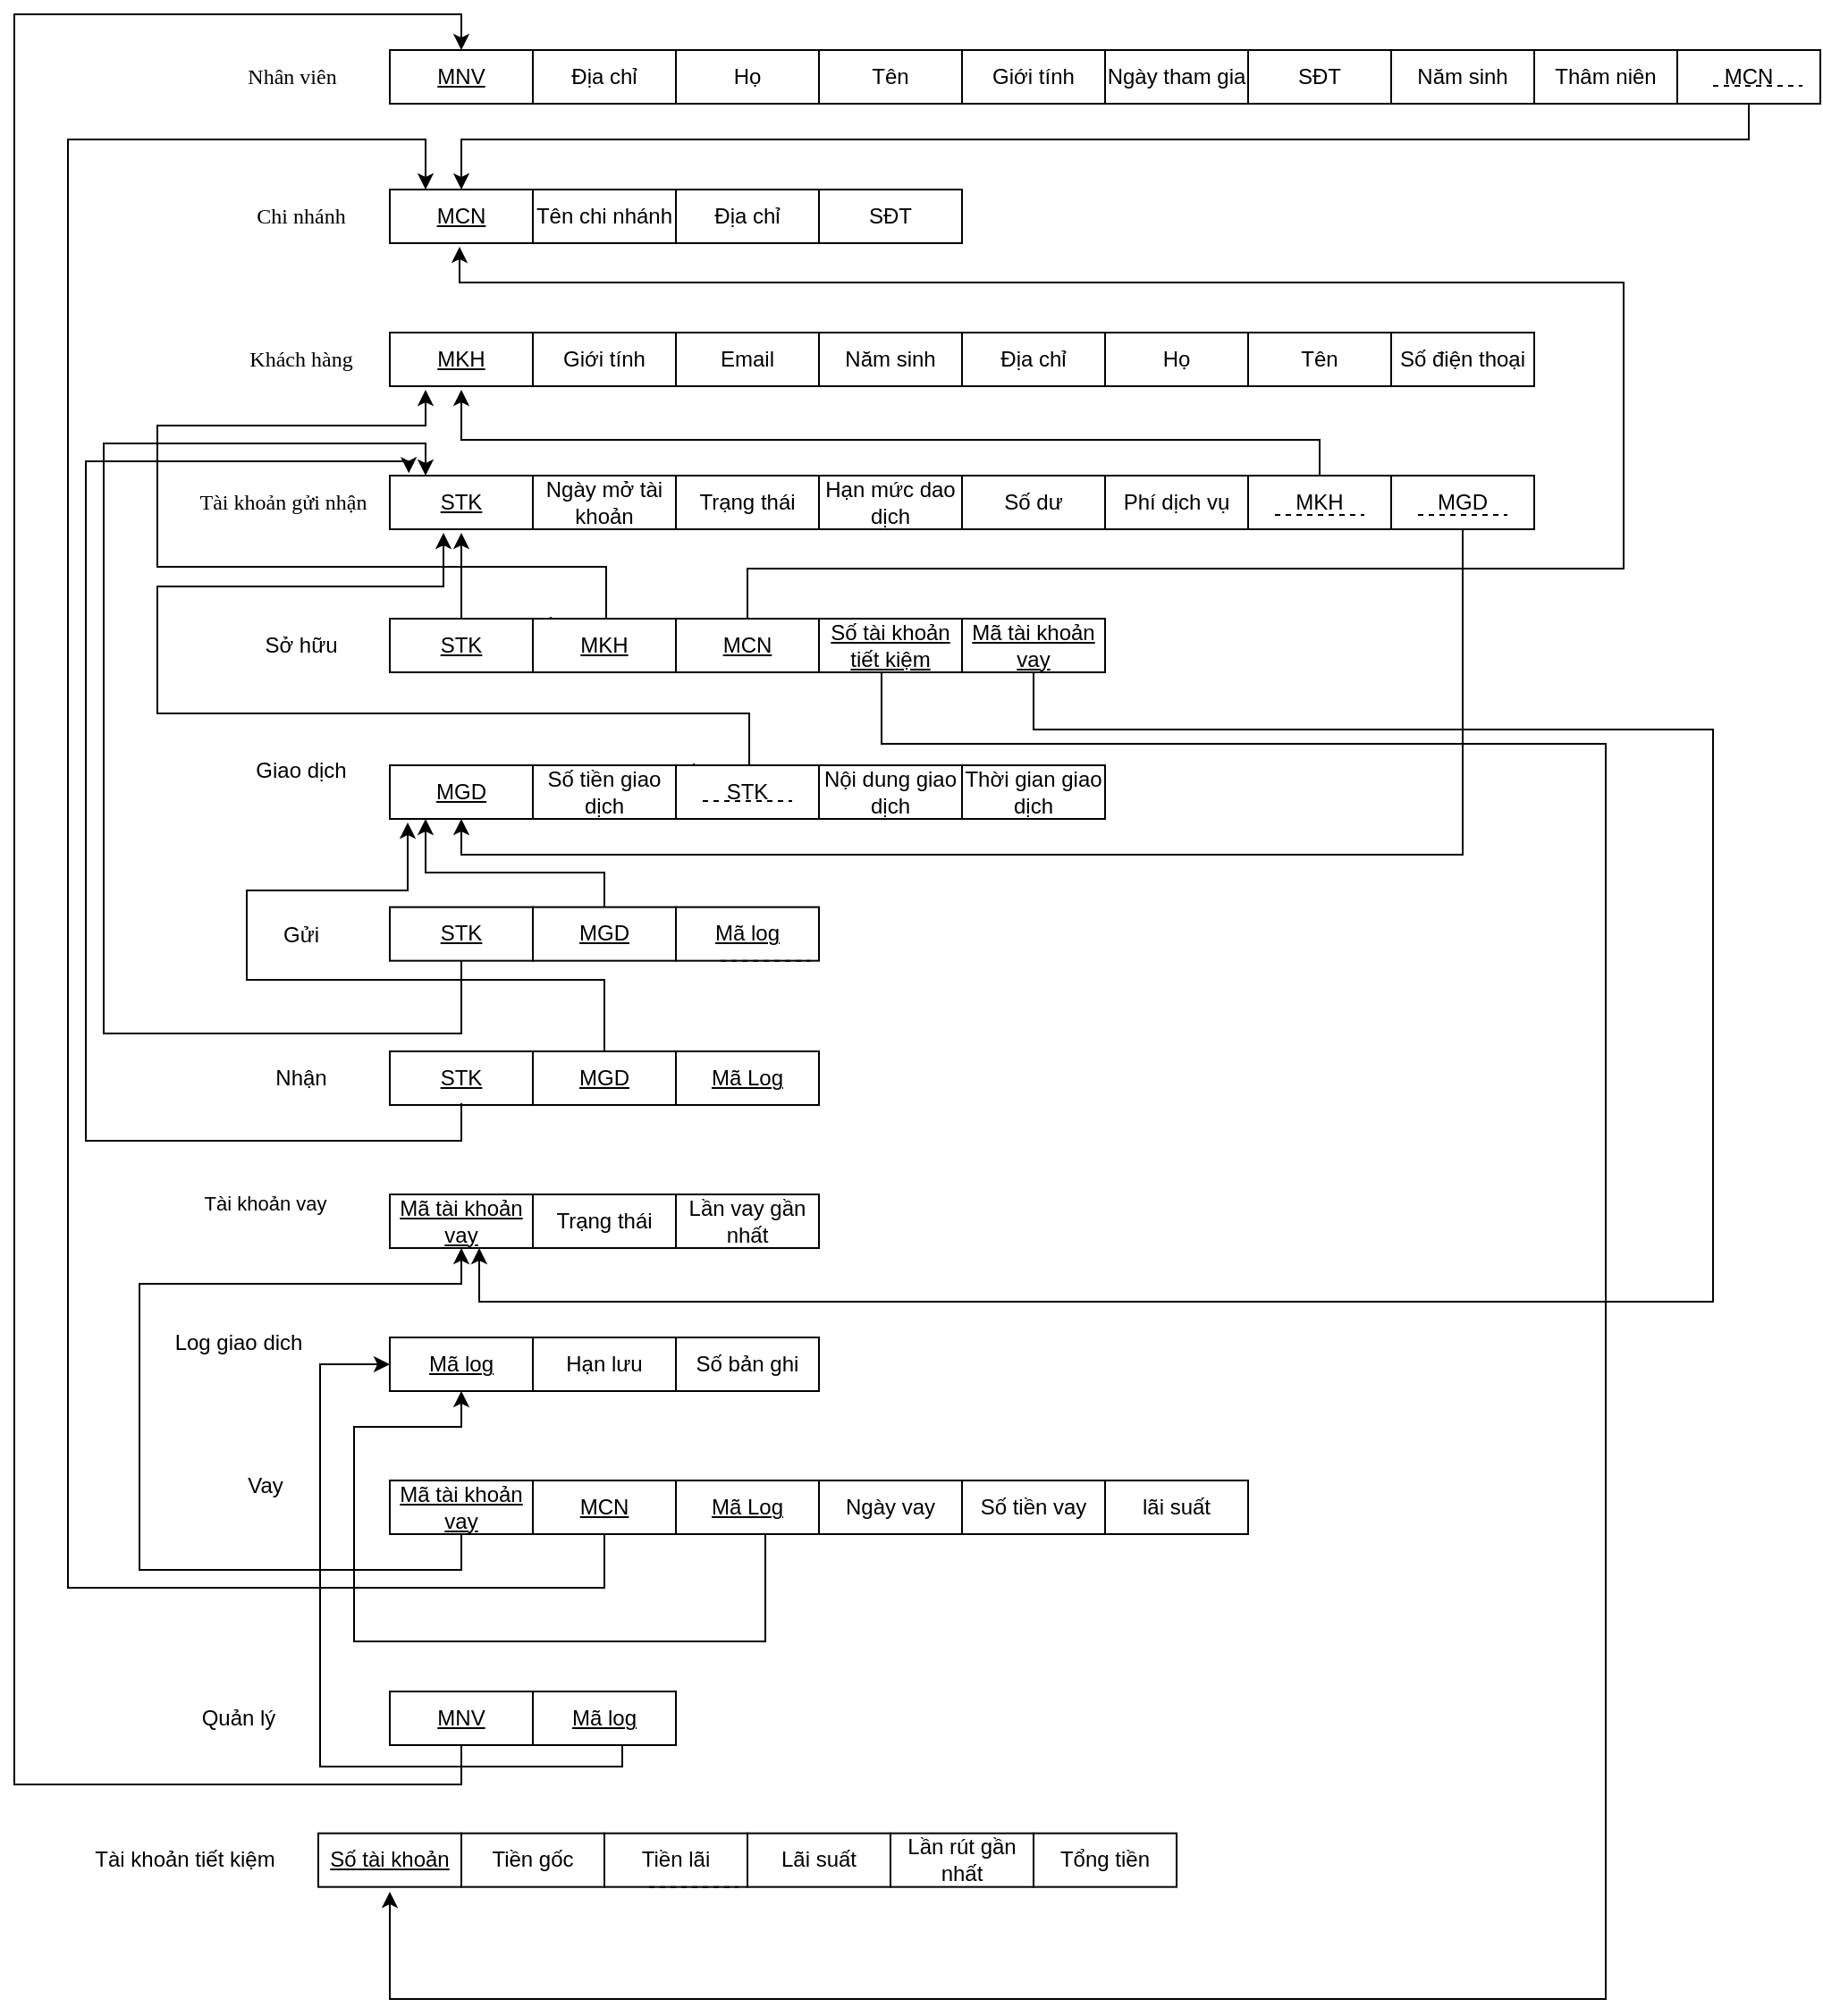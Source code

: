 <mxfile version="24.7.17">
  <diagram name="Page-1" id="vC-JoRA35cCn0tKTyRB9">
    <mxGraphModel dx="1882" dy="446" grid="1" gridSize="10" guides="1" tooltips="1" connect="1" arrows="1" fold="1" page="1" pageScale="1" pageWidth="850" pageHeight="1100" math="0" shadow="0">
      <root>
        <mxCell id="0" />
        <mxCell id="1" parent="0" />
        <mxCell id="_3DtKtyULnJ21L_lDsf4-2" value="&lt;font style=&quot;font-size: 12px;&quot; face=&quot;Times New Roman&quot;&gt;Nhân viên&lt;br&gt;&lt;/font&gt;" style="text;html=1;align=center;verticalAlign=middle;resizable=0;points=[];autosize=1;strokeColor=none;fillColor=none;" parent="1" vertex="1">
          <mxGeometry x="110" y="50" width="70" height="30" as="geometry" />
        </mxCell>
        <mxCell id="_3DtKtyULnJ21L_lDsf4-3" value="&lt;u&gt;MNV&lt;br&gt;&lt;/u&gt;" style="rounded=0;whiteSpace=wrap;html=1;" parent="1" vertex="1">
          <mxGeometry x="200" y="50" width="80" height="30" as="geometry" />
        </mxCell>
        <mxCell id="_3DtKtyULnJ21L_lDsf4-4" value="Địa chỉ" style="rounded=0;whiteSpace=wrap;html=1;" parent="1" vertex="1">
          <mxGeometry x="280" y="50" width="80" height="30" as="geometry" />
        </mxCell>
        <mxCell id="_3DtKtyULnJ21L_lDsf4-5" value="&lt;div align=&quot;justify&quot;&gt;Họ&lt;/div&gt;" style="rounded=0;whiteSpace=wrap;html=1;align=center;" parent="1" vertex="1">
          <mxGeometry x="360" y="50" width="80" height="30" as="geometry" />
        </mxCell>
        <mxCell id="_3DtKtyULnJ21L_lDsf4-7" value="Tên" style="rounded=0;whiteSpace=wrap;html=1;" parent="1" vertex="1">
          <mxGeometry x="440" y="50" width="80" height="30" as="geometry" />
        </mxCell>
        <mxCell id="_3DtKtyULnJ21L_lDsf4-8" value="Giới tính" style="rounded=0;whiteSpace=wrap;html=1;" parent="1" vertex="1">
          <mxGeometry x="520" y="50" width="80" height="30" as="geometry" />
        </mxCell>
        <mxCell id="_3DtKtyULnJ21L_lDsf4-9" value="Ngày tham gia" style="rounded=0;whiteSpace=wrap;html=1;" parent="1" vertex="1">
          <mxGeometry x="600" y="50" width="80" height="30" as="geometry" />
        </mxCell>
        <mxCell id="_3DtKtyULnJ21L_lDsf4-10" value="SĐT" style="rounded=0;whiteSpace=wrap;html=1;" parent="1" vertex="1">
          <mxGeometry x="680" y="50" width="80" height="30" as="geometry" />
        </mxCell>
        <mxCell id="_3DtKtyULnJ21L_lDsf4-11" value="Năm sinh" style="rounded=0;whiteSpace=wrap;html=1;" parent="1" vertex="1">
          <mxGeometry x="760" y="50" width="80" height="30" as="geometry" />
        </mxCell>
        <mxCell id="_3DtKtyULnJ21L_lDsf4-12" value="Thâm niên" style="rounded=0;whiteSpace=wrap;html=1;" parent="1" vertex="1">
          <mxGeometry x="840" y="50" width="80" height="30" as="geometry" />
        </mxCell>
        <mxCell id="_3DtKtyULnJ21L_lDsf4-13" value="&lt;font face=&quot;Times New Roman&quot; style=&quot;font-size: 12px;&quot;&gt;Chi nhánh&lt;br&gt;&lt;/font&gt;" style="text;html=1;align=center;verticalAlign=middle;resizable=0;points=[];autosize=1;strokeColor=none;fillColor=none;" parent="1" vertex="1">
          <mxGeometry x="115" y="128" width="70" height="30" as="geometry" />
        </mxCell>
        <mxCell id="_3DtKtyULnJ21L_lDsf4-14" value="&lt;u&gt;MCN&lt;/u&gt;" style="rounded=0;whiteSpace=wrap;html=1;" parent="1" vertex="1">
          <mxGeometry x="200" y="128" width="80" height="30" as="geometry" />
        </mxCell>
        <mxCell id="_3DtKtyULnJ21L_lDsf4-15" value="Tên chi nhánh" style="rounded=0;whiteSpace=wrap;html=1;" parent="1" vertex="1">
          <mxGeometry x="280" y="128" width="80" height="30" as="geometry" />
        </mxCell>
        <mxCell id="_3DtKtyULnJ21L_lDsf4-16" value="Địa chỉ" style="rounded=0;whiteSpace=wrap;html=1;" parent="1" vertex="1">
          <mxGeometry x="360" y="128" width="80" height="30" as="geometry" />
        </mxCell>
        <mxCell id="_3DtKtyULnJ21L_lDsf4-17" value="SĐT" style="rounded=0;whiteSpace=wrap;html=1;" parent="1" vertex="1">
          <mxGeometry x="440" y="128" width="80" height="30" as="geometry" />
        </mxCell>
        <mxCell id="_3DtKtyULnJ21L_lDsf4-23" style="edgeStyle=orthogonalEdgeStyle;rounded=0;orthogonalLoop=1;jettySize=auto;html=1;entryX=0.5;entryY=0;entryDx=0;entryDy=0;" parent="1" target="_3DtKtyULnJ21L_lDsf4-14" edge="1">
          <mxGeometry relative="1" as="geometry">
            <mxPoint x="240" y="100" as="targetPoint" />
            <mxPoint x="960" y="80" as="sourcePoint" />
            <Array as="points">
              <mxPoint x="960" y="100" />
              <mxPoint x="240" y="100" />
            </Array>
          </mxGeometry>
        </mxCell>
        <mxCell id="_3DtKtyULnJ21L_lDsf4-19" value="MCN" style="rounded=0;whiteSpace=wrap;html=1;" parent="1" vertex="1">
          <mxGeometry x="920" y="50" width="80" height="30" as="geometry" />
        </mxCell>
        <mxCell id="_3DtKtyULnJ21L_lDsf4-21" value="" style="endArrow=none;dashed=1;html=1;rounded=0;entryX=0.875;entryY=0.667;entryDx=0;entryDy=0;entryPerimeter=0;" parent="1" target="_3DtKtyULnJ21L_lDsf4-19" edge="1">
          <mxGeometry width="50" height="50" relative="1" as="geometry">
            <mxPoint x="940" y="70" as="sourcePoint" />
            <mxPoint x="975" y="70" as="targetPoint" />
          </mxGeometry>
        </mxCell>
        <mxCell id="_3DtKtyULnJ21L_lDsf4-24" value="&lt;font face=&quot;Times New Roman&quot;&gt;Khách hàng&lt;/font&gt;" style="text;html=1;align=center;verticalAlign=middle;resizable=0;points=[];autosize=1;strokeColor=none;fillColor=none;" parent="1" vertex="1">
          <mxGeometry x="110" y="208" width="80" height="30" as="geometry" />
        </mxCell>
        <mxCell id="_3DtKtyULnJ21L_lDsf4-25" value="&lt;u&gt;MKH&lt;/u&gt;" style="rounded=0;whiteSpace=wrap;html=1;" parent="1" vertex="1">
          <mxGeometry x="200" y="208" width="80" height="30" as="geometry" />
        </mxCell>
        <mxCell id="_3DtKtyULnJ21L_lDsf4-26" value="Giới tính" style="rounded=0;whiteSpace=wrap;html=1;" parent="1" vertex="1">
          <mxGeometry x="280" y="208" width="80" height="30" as="geometry" />
        </mxCell>
        <mxCell id="_3DtKtyULnJ21L_lDsf4-27" value="Email" style="rounded=0;whiteSpace=wrap;html=1;" parent="1" vertex="1">
          <mxGeometry x="360" y="208" width="80" height="30" as="geometry" />
        </mxCell>
        <mxCell id="_3DtKtyULnJ21L_lDsf4-28" value="Năm sinh" style="rounded=0;whiteSpace=wrap;html=1;" parent="1" vertex="1">
          <mxGeometry x="440" y="208" width="80" height="30" as="geometry" />
        </mxCell>
        <mxCell id="_3DtKtyULnJ21L_lDsf4-29" value="Địa chỉ" style="rounded=0;whiteSpace=wrap;html=1;" parent="1" vertex="1">
          <mxGeometry x="520" y="208" width="80" height="30" as="geometry" />
        </mxCell>
        <mxCell id="_3DtKtyULnJ21L_lDsf4-30" value="Họ" style="rounded=0;whiteSpace=wrap;html=1;" parent="1" vertex="1">
          <mxGeometry x="600" y="208" width="80" height="30" as="geometry" />
        </mxCell>
        <mxCell id="_3DtKtyULnJ21L_lDsf4-31" value="Tên" style="rounded=0;whiteSpace=wrap;html=1;" parent="1" vertex="1">
          <mxGeometry x="680" y="208" width="80" height="30" as="geometry" />
        </mxCell>
        <mxCell id="_3DtKtyULnJ21L_lDsf4-32" value="Số điện thoại" style="rounded=0;whiteSpace=wrap;html=1;" parent="1" vertex="1">
          <mxGeometry x="760" y="208" width="80" height="30" as="geometry" />
        </mxCell>
        <mxCell id="_3DtKtyULnJ21L_lDsf4-33" value="&lt;font face=&quot;Times New Roman&quot;&gt;Tài khoản gửi nhận&lt;br&gt;&lt;/font&gt;" style="text;html=1;align=center;verticalAlign=middle;resizable=0;points=[];autosize=1;strokeColor=none;fillColor=none;" parent="1" vertex="1">
          <mxGeometry x="80" y="288" width="120" height="30" as="geometry" />
        </mxCell>
        <mxCell id="_3DtKtyULnJ21L_lDsf4-34" value="&lt;u&gt;STK&lt;/u&gt;" style="rounded=0;whiteSpace=wrap;html=1;" parent="1" vertex="1">
          <mxGeometry x="200" y="288" width="80" height="30" as="geometry" />
        </mxCell>
        <mxCell id="_3DtKtyULnJ21L_lDsf4-35" value="Ngày mở tài khoản" style="rounded=0;whiteSpace=wrap;html=1;" parent="1" vertex="1">
          <mxGeometry x="280" y="288" width="80" height="30" as="geometry" />
        </mxCell>
        <mxCell id="_3DtKtyULnJ21L_lDsf4-36" value="Trạng thái " style="rounded=0;whiteSpace=wrap;html=1;" parent="1" vertex="1">
          <mxGeometry x="360" y="288" width="80" height="30" as="geometry" />
        </mxCell>
        <mxCell id="_3DtKtyULnJ21L_lDsf4-37" value="Hạn mức dao dịch" style="rounded=0;whiteSpace=wrap;html=1;" parent="1" vertex="1">
          <mxGeometry x="440" y="288" width="80" height="30" as="geometry" />
        </mxCell>
        <mxCell id="_3DtKtyULnJ21L_lDsf4-38" value="Số dư" style="rounded=0;whiteSpace=wrap;html=1;" parent="1" vertex="1">
          <mxGeometry x="520" y="288" width="80" height="30" as="geometry" />
        </mxCell>
        <mxCell id="_3DtKtyULnJ21L_lDsf4-39" value="Phí dịch vụ" style="rounded=0;whiteSpace=wrap;html=1;" parent="1" vertex="1">
          <mxGeometry x="600" y="288" width="80" height="30" as="geometry" />
        </mxCell>
        <mxCell id="_3DtKtyULnJ21L_lDsf4-44" style="edgeStyle=orthogonalEdgeStyle;rounded=0;orthogonalLoop=1;jettySize=auto;html=1;" parent="1" edge="1">
          <mxGeometry relative="1" as="geometry">
            <mxPoint x="240" y="240" as="targetPoint" />
            <mxPoint x="720" y="288" as="sourcePoint" />
            <Array as="points">
              <mxPoint x="720" y="268" />
            </Array>
          </mxGeometry>
        </mxCell>
        <mxCell id="_3DtKtyULnJ21L_lDsf4-42" value="MKH" style="rounded=0;whiteSpace=wrap;html=1;" parent="1" vertex="1">
          <mxGeometry x="680" y="288" width="80" height="30" as="geometry" />
        </mxCell>
        <mxCell id="_3DtKtyULnJ21L_lDsf4-43" value="" style="endArrow=none;dashed=1;html=1;rounded=0;" parent="1" edge="1">
          <mxGeometry width="50" height="50" relative="1" as="geometry">
            <mxPoint x="695" y="310" as="sourcePoint" />
            <mxPoint x="745" y="310" as="targetPoint" />
          </mxGeometry>
        </mxCell>
        <mxCell id="_3DtKtyULnJ21L_lDsf4-45" value="Sở hữu" style="text;html=1;align=center;verticalAlign=middle;resizable=0;points=[];autosize=1;strokeColor=none;fillColor=none;" parent="1" vertex="1">
          <mxGeometry x="120" y="368" width="60" height="30" as="geometry" />
        </mxCell>
        <mxCell id="_3DtKtyULnJ21L_lDsf4-51" style="edgeStyle=orthogonalEdgeStyle;rounded=0;orthogonalLoop=1;jettySize=auto;html=1;" parent="1" source="_3DtKtyULnJ21L_lDsf4-46" edge="1">
          <mxGeometry relative="1" as="geometry">
            <mxPoint x="240" y="320" as="targetPoint" />
          </mxGeometry>
        </mxCell>
        <mxCell id="_3DtKtyULnJ21L_lDsf4-46" value="&lt;u&gt;STK&lt;/u&gt;" style="rounded=0;whiteSpace=wrap;html=1;" parent="1" vertex="1">
          <mxGeometry x="200" y="368" width="80" height="30" as="geometry" />
        </mxCell>
        <mxCell id="_3DtKtyULnJ21L_lDsf4-47" value="&lt;u&gt;MKH&lt;/u&gt;" style="rounded=0;whiteSpace=wrap;html=1;" parent="1" vertex="1">
          <mxGeometry x="280" y="368" width="80" height="30" as="geometry" />
        </mxCell>
        <mxCell id="_3DtKtyULnJ21L_lDsf4-53" style="edgeStyle=orthogonalEdgeStyle;rounded=0;orthogonalLoop=1;jettySize=auto;html=1;" parent="1" edge="1">
          <mxGeometry relative="1" as="geometry">
            <mxPoint x="220" y="240" as="targetPoint" />
            <mxPoint x="290" y="367" as="sourcePoint" />
            <Array as="points">
              <mxPoint x="290" y="368" />
              <mxPoint x="321" y="368" />
              <mxPoint x="321" y="339" />
              <mxPoint x="70" y="339" />
              <mxPoint x="70" y="260" />
            </Array>
          </mxGeometry>
        </mxCell>
        <mxCell id="_3DtKtyULnJ21L_lDsf4-55" style="edgeStyle=orthogonalEdgeStyle;rounded=0;orthogonalLoop=1;jettySize=auto;html=1;exitX=0.5;exitY=0;exitDx=0;exitDy=0;" parent="1" source="_3DtKtyULnJ21L_lDsf4-48" edge="1">
          <mxGeometry relative="1" as="geometry">
            <mxPoint x="239" y="160" as="targetPoint" />
            <mxPoint x="400" y="360" as="sourcePoint" />
            <Array as="points">
              <mxPoint x="400" y="340" />
              <mxPoint x="890" y="340" />
              <mxPoint x="890" y="180" />
            </Array>
          </mxGeometry>
        </mxCell>
        <mxCell id="_3DtKtyULnJ21L_lDsf4-48" value="&lt;u&gt;MCN&lt;/u&gt;" style="rounded=0;whiteSpace=wrap;html=1;" parent="1" vertex="1">
          <mxGeometry x="360" y="368" width="80" height="30" as="geometry" />
        </mxCell>
        <mxCell id="_3DtKtyULnJ21L_lDsf4-56" value="Giao dịch" style="text;html=1;align=center;verticalAlign=middle;resizable=0;points=[];autosize=1;strokeColor=none;fillColor=none;" parent="1" vertex="1">
          <mxGeometry x="115" y="438" width="70" height="30" as="geometry" />
        </mxCell>
        <mxCell id="_3DtKtyULnJ21L_lDsf4-57" value="&lt;u&gt;MGD&lt;/u&gt;" style="rounded=0;whiteSpace=wrap;html=1;" parent="1" vertex="1">
          <mxGeometry x="200" y="450" width="80" height="30" as="geometry" />
        </mxCell>
        <mxCell id="_3DtKtyULnJ21L_lDsf4-58" value="Số tiền giao dịch" style="rounded=0;whiteSpace=wrap;html=1;" parent="1" vertex="1">
          <mxGeometry x="280" y="450" width="80" height="30" as="geometry" />
        </mxCell>
        <mxCell id="_3DtKtyULnJ21L_lDsf4-59" value="STK" style="rounded=0;whiteSpace=wrap;html=1;" parent="1" vertex="1">
          <mxGeometry x="360" y="450" width="80" height="30" as="geometry" />
        </mxCell>
        <mxCell id="_3DtKtyULnJ21L_lDsf4-60" value="" style="endArrow=none;dashed=1;html=1;rounded=0;" parent="1" edge="1">
          <mxGeometry width="50" height="50" relative="1" as="geometry">
            <mxPoint x="375" y="470" as="sourcePoint" />
            <mxPoint x="425" y="470" as="targetPoint" />
          </mxGeometry>
        </mxCell>
        <mxCell id="_3DtKtyULnJ21L_lDsf4-62" value="Thời gian giao dịch" style="rounded=0;whiteSpace=wrap;html=1;" parent="1" vertex="1">
          <mxGeometry x="520" y="450" width="80" height="30" as="geometry" />
        </mxCell>
        <mxCell id="_3DtKtyULnJ21L_lDsf4-63" value="Nội dung giao dịch" style="rounded=0;whiteSpace=wrap;html=1;" parent="1" vertex="1">
          <mxGeometry x="440" y="450" width="80" height="30" as="geometry" />
        </mxCell>
        <mxCell id="_3DtKtyULnJ21L_lDsf4-64" value="" style="endArrow=none;dashed=1;html=1;rounded=0;" parent="1" edge="1">
          <mxGeometry width="50" height="50" relative="1" as="geometry">
            <mxPoint x="385" y="480" as="sourcePoint" />
            <mxPoint x="435" y="480" as="targetPoint" />
          </mxGeometry>
        </mxCell>
        <mxCell id="_3DtKtyULnJ21L_lDsf4-66" style="edgeStyle=orthogonalEdgeStyle;rounded=0;orthogonalLoop=1;jettySize=auto;html=1;" parent="1" edge="1">
          <mxGeometry relative="1" as="geometry">
            <mxPoint x="230" y="320" as="targetPoint" />
            <mxPoint x="370" y="449" as="sourcePoint" />
            <Array as="points">
              <mxPoint x="370" y="450" />
              <mxPoint x="401" y="450" />
              <mxPoint x="401" y="421" />
              <mxPoint x="70" y="421" />
              <mxPoint x="70" y="350" />
            </Array>
          </mxGeometry>
        </mxCell>
        <mxCell id="_3DtKtyULnJ21L_lDsf4-67" value="MGD" style="rounded=0;whiteSpace=wrap;html=1;" parent="1" vertex="1">
          <mxGeometry x="760" y="288" width="80" height="30" as="geometry" />
        </mxCell>
        <mxCell id="_3DtKtyULnJ21L_lDsf4-68" value="" style="endArrow=none;dashed=1;html=1;rounded=0;" parent="1" edge="1">
          <mxGeometry width="50" height="50" relative="1" as="geometry">
            <mxPoint x="775" y="310" as="sourcePoint" />
            <mxPoint x="825" y="310" as="targetPoint" />
          </mxGeometry>
        </mxCell>
        <mxCell id="_3DtKtyULnJ21L_lDsf4-71" value="Gửi" style="text;html=1;align=center;verticalAlign=middle;resizable=0;points=[];autosize=1;strokeColor=none;fillColor=none;" parent="1" vertex="1">
          <mxGeometry x="130" y="530" width="40" height="30" as="geometry" />
        </mxCell>
        <mxCell id="_3DtKtyULnJ21L_lDsf4-72" value="Nhận" style="text;html=1;align=center;verticalAlign=middle;resizable=0;points=[];autosize=1;strokeColor=none;fillColor=none;" parent="1" vertex="1">
          <mxGeometry x="125" y="610" width="50" height="30" as="geometry" />
        </mxCell>
        <mxCell id="_3DtKtyULnJ21L_lDsf4-95" style="edgeStyle=orthogonalEdgeStyle;rounded=0;orthogonalLoop=1;jettySize=auto;html=1;entryX=0.25;entryY=0;entryDx=0;entryDy=0;" parent="1" source="_3DtKtyULnJ21L_lDsf4-80" target="_3DtKtyULnJ21L_lDsf4-34" edge="1">
          <mxGeometry relative="1" as="geometry">
            <mxPoint x="220" y="280" as="targetPoint" />
            <Array as="points">
              <mxPoint x="240" y="600" />
              <mxPoint x="40" y="600" />
              <mxPoint x="40" y="270" />
              <mxPoint x="220" y="270" />
            </Array>
          </mxGeometry>
        </mxCell>
        <mxCell id="_3DtKtyULnJ21L_lDsf4-80" value="&lt;u&gt;STK&lt;/u&gt;" style="rounded=0;whiteSpace=wrap;html=1;" parent="1" vertex="1">
          <mxGeometry x="200" y="529.33" width="80" height="30" as="geometry" />
        </mxCell>
        <mxCell id="_3DtKtyULnJ21L_lDsf4-97" style="edgeStyle=orthogonalEdgeStyle;rounded=0;orthogonalLoop=1;jettySize=auto;html=1;entryX=0.25;entryY=1;entryDx=0;entryDy=0;" parent="1" source="_3DtKtyULnJ21L_lDsf4-81" target="_3DtKtyULnJ21L_lDsf4-57" edge="1">
          <mxGeometry relative="1" as="geometry">
            <mxPoint x="220" y="510" as="targetPoint" />
            <Array as="points">
              <mxPoint x="320" y="510" />
              <mxPoint x="220" y="510" />
            </Array>
          </mxGeometry>
        </mxCell>
        <mxCell id="_3DtKtyULnJ21L_lDsf4-81" value="&lt;u&gt;MGD&lt;/u&gt;" style="rounded=0;whiteSpace=wrap;html=1;" parent="1" vertex="1">
          <mxGeometry x="280" y="529.33" width="80" height="30" as="geometry" />
        </mxCell>
        <mxCell id="_3DtKtyULnJ21L_lDsf4-82" value="&lt;u&gt;Mã log&lt;/u&gt;" style="rounded=0;whiteSpace=wrap;html=1;" parent="1" vertex="1">
          <mxGeometry x="360" y="529.33" width="80" height="30" as="geometry" />
        </mxCell>
        <mxCell id="_3DtKtyULnJ21L_lDsf4-86" value="" style="endArrow=none;dashed=1;html=1;rounded=0;" parent="1" edge="1">
          <mxGeometry width="50" height="50" relative="1" as="geometry">
            <mxPoint x="385" y="559.33" as="sourcePoint" />
            <mxPoint x="435" y="559.33" as="targetPoint" />
          </mxGeometry>
        </mxCell>
        <mxCell id="_3DtKtyULnJ21L_lDsf4-87" value="&lt;u&gt;STK&lt;/u&gt;" style="rounded=0;whiteSpace=wrap;html=1;" parent="1" vertex="1">
          <mxGeometry x="200" y="610" width="80" height="30" as="geometry" />
        </mxCell>
        <mxCell id="_3DtKtyULnJ21L_lDsf4-88" value="&lt;u&gt;MGD&lt;/u&gt;" style="rounded=0;whiteSpace=wrap;html=1;" parent="1" vertex="1">
          <mxGeometry x="280" y="610" width="80" height="30" as="geometry" />
        </mxCell>
        <mxCell id="_3DtKtyULnJ21L_lDsf4-89" value="&lt;u&gt;Mã Log&lt;br&gt;&lt;/u&gt;" style="rounded=0;whiteSpace=wrap;html=1;" parent="1" vertex="1">
          <mxGeometry x="360" y="610" width="80" height="30" as="geometry" />
        </mxCell>
        <mxCell id="_3DtKtyULnJ21L_lDsf4-93" value="" style="endArrow=none;dashed=1;html=1;rounded=0;" parent="1" edge="1">
          <mxGeometry width="50" height="50" relative="1" as="geometry">
            <mxPoint x="385" y="640" as="sourcePoint" />
            <mxPoint x="435" y="640" as="targetPoint" />
          </mxGeometry>
        </mxCell>
        <mxCell id="_3DtKtyULnJ21L_lDsf4-113" style="edgeStyle=orthogonalEdgeStyle;rounded=0;orthogonalLoop=1;jettySize=auto;html=1;" parent="1" edge="1">
          <mxGeometry relative="1" as="geometry">
            <mxPoint x="240" y="480" as="targetPoint" />
            <mxPoint x="810" y="318" as="sourcePoint" />
            <Array as="points">
              <mxPoint x="800" y="318" />
              <mxPoint x="800" y="500" />
              <mxPoint x="240" y="500" />
            </Array>
          </mxGeometry>
        </mxCell>
        <mxCell id="_3DtKtyULnJ21L_lDsf4-114" style="edgeStyle=orthogonalEdgeStyle;rounded=0;orthogonalLoop=1;jettySize=auto;html=1;entryX=0.133;entryY=-0.044;entryDx=0;entryDy=0;entryPerimeter=0;" parent="1" target="_3DtKtyULnJ21L_lDsf4-34" edge="1">
          <mxGeometry relative="1" as="geometry">
            <mxPoint x="210" y="280" as="targetPoint" />
            <mxPoint x="240" y="639" as="sourcePoint" />
            <Array as="points">
              <mxPoint x="240" y="660" />
              <mxPoint x="30" y="660" />
              <mxPoint x="30" y="280" />
              <mxPoint x="211" y="280" />
            </Array>
          </mxGeometry>
        </mxCell>
        <mxCell id="_3DtKtyULnJ21L_lDsf4-119" style="edgeStyle=orthogonalEdgeStyle;rounded=0;orthogonalLoop=1;jettySize=auto;html=1;entryX=0.125;entryY=1.067;entryDx=0;entryDy=0;entryPerimeter=0;" parent="1" target="_3DtKtyULnJ21L_lDsf4-57" edge="1">
          <mxGeometry relative="1" as="geometry">
            <mxPoint x="210" y="520" as="targetPoint" />
            <mxPoint x="320" y="610" as="sourcePoint" />
            <Array as="points">
              <mxPoint x="320" y="570" />
              <mxPoint x="120" y="570" />
              <mxPoint x="120" y="520" />
              <mxPoint x="210" y="520" />
            </Array>
          </mxGeometry>
        </mxCell>
        <mxCell id="_3DtKtyULnJ21L_lDsf4-120" value="Tài khoản vay" style="text;html=1;align=center;verticalAlign=middle;resizable=0;points=[];autosize=1;strokeColor=none;fillColor=none;fontFamily=Helvetica;fontSize=11;fontColor=default;labelBackgroundColor=default;" parent="1" vertex="1">
          <mxGeometry x="85" y="680" width="90" height="30" as="geometry" />
        </mxCell>
        <mxCell id="_3DtKtyULnJ21L_lDsf4-121" value="&lt;u&gt;Mã tài khoản vay&lt;br&gt;&lt;/u&gt;" style="rounded=0;whiteSpace=wrap;html=1;" parent="1" vertex="1">
          <mxGeometry x="200" y="690" width="80" height="30" as="geometry" />
        </mxCell>
        <mxCell id="_3DtKtyULnJ21L_lDsf4-122" value="Trạng thái" style="rounded=0;whiteSpace=wrap;html=1;" parent="1" vertex="1">
          <mxGeometry x="280" y="690" width="80" height="30" as="geometry" />
        </mxCell>
        <mxCell id="_3DtKtyULnJ21L_lDsf4-123" value="Lần vay gần nhất" style="rounded=0;whiteSpace=wrap;html=1;" parent="1" vertex="1">
          <mxGeometry x="360" y="690" width="80" height="30" as="geometry" />
        </mxCell>
        <mxCell id="09Z2PJbqX6GgQNz3F8g0-1" value="Log giao dich" style="text;html=1;align=center;verticalAlign=middle;resizable=0;points=[];autosize=1;strokeColor=none;fillColor=none;" vertex="1" parent="1">
          <mxGeometry x="70" y="758" width="90" height="30" as="geometry" />
        </mxCell>
        <mxCell id="09Z2PJbqX6GgQNz3F8g0-6" value="&lt;u&gt;Mã log&lt;br&gt;&lt;/u&gt;" style="rounded=0;whiteSpace=wrap;html=1;" vertex="1" parent="1">
          <mxGeometry x="200" y="770" width="80" height="30" as="geometry" />
        </mxCell>
        <mxCell id="09Z2PJbqX6GgQNz3F8g0-7" value="Hạn lưu" style="rounded=0;whiteSpace=wrap;html=1;" vertex="1" parent="1">
          <mxGeometry x="280" y="770" width="80" height="30" as="geometry" />
        </mxCell>
        <mxCell id="09Z2PJbqX6GgQNz3F8g0-8" value="Số bản ghi" style="rounded=0;whiteSpace=wrap;html=1;" vertex="1" parent="1">
          <mxGeometry x="360" y="770" width="80" height="30" as="geometry" />
        </mxCell>
        <mxCell id="09Z2PJbqX6GgQNz3F8g0-11" value="Vay" style="text;html=1;align=center;verticalAlign=middle;resizable=0;points=[];autosize=1;strokeColor=none;fillColor=none;" vertex="1" parent="1">
          <mxGeometry x="110" y="838" width="40" height="30" as="geometry" />
        </mxCell>
        <mxCell id="09Z2PJbqX6GgQNz3F8g0-20" style="edgeStyle=orthogonalEdgeStyle;rounded=0;orthogonalLoop=1;jettySize=auto;html=1;entryX=0.5;entryY=1;entryDx=0;entryDy=0;" edge="1" parent="1" target="_3DtKtyULnJ21L_lDsf4-121">
          <mxGeometry relative="1" as="geometry">
            <mxPoint x="240" y="740" as="targetPoint" />
            <mxPoint x="240" y="880" as="sourcePoint" />
            <Array as="points">
              <mxPoint x="240" y="900" />
              <mxPoint x="60" y="900" />
              <mxPoint x="60" y="740" />
              <mxPoint x="240" y="740" />
            </Array>
          </mxGeometry>
        </mxCell>
        <mxCell id="09Z2PJbqX6GgQNz3F8g0-12" value="&lt;u&gt;Mã tài khoản vay&lt;br&gt;&lt;/u&gt;" style="rounded=0;whiteSpace=wrap;html=1;" vertex="1" parent="1">
          <mxGeometry x="200" y="850" width="80" height="30" as="geometry" />
        </mxCell>
        <mxCell id="09Z2PJbqX6GgQNz3F8g0-22" style="edgeStyle=orthogonalEdgeStyle;rounded=0;orthogonalLoop=1;jettySize=auto;html=1;entryX=0.25;entryY=0;entryDx=0;entryDy=0;" edge="1" parent="1" target="_3DtKtyULnJ21L_lDsf4-14">
          <mxGeometry relative="1" as="geometry">
            <mxPoint x="220" y="100" as="targetPoint" />
            <mxPoint x="310" y="880" as="sourcePoint" />
            <Array as="points">
              <mxPoint x="320" y="880" />
              <mxPoint x="320" y="910" />
              <mxPoint x="20" y="910" />
              <mxPoint x="20" y="100" />
              <mxPoint x="220" y="100" />
            </Array>
          </mxGeometry>
        </mxCell>
        <mxCell id="09Z2PJbqX6GgQNz3F8g0-13" value="&lt;u&gt;MCN&lt;/u&gt;" style="rounded=0;whiteSpace=wrap;html=1;" vertex="1" parent="1">
          <mxGeometry x="280" y="850" width="80" height="30" as="geometry" />
        </mxCell>
        <mxCell id="09Z2PJbqX6GgQNz3F8g0-23" style="edgeStyle=orthogonalEdgeStyle;rounded=0;orthogonalLoop=1;jettySize=auto;html=1;entryX=0.5;entryY=1;entryDx=0;entryDy=0;" edge="1" parent="1" source="09Z2PJbqX6GgQNz3F8g0-14" target="09Z2PJbqX6GgQNz3F8g0-6">
          <mxGeometry relative="1" as="geometry">
            <mxPoint x="240" y="820" as="targetPoint" />
            <Array as="points">
              <mxPoint x="410" y="940" />
              <mxPoint x="180" y="940" />
              <mxPoint x="180" y="820" />
              <mxPoint x="240" y="820" />
            </Array>
          </mxGeometry>
        </mxCell>
        <mxCell id="09Z2PJbqX6GgQNz3F8g0-14" value="&lt;u&gt;Mã Log&lt;br&gt;&lt;/u&gt;" style="rounded=0;whiteSpace=wrap;html=1;" vertex="1" parent="1">
          <mxGeometry x="360" y="850" width="80" height="30" as="geometry" />
        </mxCell>
        <mxCell id="09Z2PJbqX6GgQNz3F8g0-16" value="Ngày vay" style="rounded=0;whiteSpace=wrap;html=1;" vertex="1" parent="1">
          <mxGeometry x="440" y="850" width="80" height="30" as="geometry" />
        </mxCell>
        <mxCell id="09Z2PJbqX6GgQNz3F8g0-17" value="Số tiền vay" style="rounded=0;whiteSpace=wrap;html=1;" vertex="1" parent="1">
          <mxGeometry x="520" y="850" width="80" height="30" as="geometry" />
        </mxCell>
        <mxCell id="09Z2PJbqX6GgQNz3F8g0-18" value="lãi suất" style="rounded=0;whiteSpace=wrap;html=1;" vertex="1" parent="1">
          <mxGeometry x="600" y="850" width="80" height="30" as="geometry" />
        </mxCell>
        <mxCell id="09Z2PJbqX6GgQNz3F8g0-24" value="Quản lý" style="text;html=1;align=center;verticalAlign=middle;resizable=0;points=[];autosize=1;strokeColor=none;fillColor=none;" vertex="1" parent="1">
          <mxGeometry x="85" y="968" width="60" height="30" as="geometry" />
        </mxCell>
        <mxCell id="09Z2PJbqX6GgQNz3F8g0-29" style="edgeStyle=orthogonalEdgeStyle;rounded=0;orthogonalLoop=1;jettySize=auto;html=1;entryX=0.5;entryY=0;entryDx=0;entryDy=0;" edge="1" parent="1" target="_3DtKtyULnJ21L_lDsf4-3">
          <mxGeometry relative="1" as="geometry">
            <mxPoint x="240" y="30" as="targetPoint" />
            <mxPoint x="240" y="998" as="sourcePoint" />
            <Array as="points">
              <mxPoint x="240" y="1020" />
              <mxPoint x="-10" y="1020" />
              <mxPoint x="-10" y="30" />
              <mxPoint x="240" y="30" />
            </Array>
          </mxGeometry>
        </mxCell>
        <mxCell id="09Z2PJbqX6GgQNz3F8g0-25" value="&lt;u&gt;MNV&lt;/u&gt;" style="rounded=0;whiteSpace=wrap;html=1;" vertex="1" parent="1">
          <mxGeometry x="200" y="968" width="80" height="30" as="geometry" />
        </mxCell>
        <mxCell id="09Z2PJbqX6GgQNz3F8g0-30" style="edgeStyle=orthogonalEdgeStyle;rounded=0;orthogonalLoop=1;jettySize=auto;html=1;entryX=0;entryY=0.5;entryDx=0;entryDy=0;" edge="1" parent="1" source="09Z2PJbqX6GgQNz3F8g0-26" target="09Z2PJbqX6GgQNz3F8g0-6">
          <mxGeometry relative="1" as="geometry">
            <mxPoint x="160" y="800" as="targetPoint" />
            <Array as="points">
              <mxPoint x="330" y="1010" />
              <mxPoint x="161" y="1010" />
              <mxPoint x="161" y="785" />
            </Array>
          </mxGeometry>
        </mxCell>
        <mxCell id="09Z2PJbqX6GgQNz3F8g0-26" value="&lt;u&gt;Mã log&lt;br&gt;&lt;/u&gt;" style="rounded=0;whiteSpace=wrap;html=1;" vertex="1" parent="1">
          <mxGeometry x="280" y="968" width="80" height="30" as="geometry" />
        </mxCell>
        <mxCell id="09Z2PJbqX6GgQNz3F8g0-31" value="Tài khoản tiết kiệm" style="text;html=1;align=center;verticalAlign=middle;resizable=0;points=[];autosize=1;strokeColor=none;fillColor=none;" vertex="1" parent="1">
          <mxGeometry x="25" y="1047.33" width="120" height="30" as="geometry" />
        </mxCell>
        <mxCell id="09Z2PJbqX6GgQNz3F8g0-32" value="&lt;u&gt;Số tài khoản&lt;br&gt;&lt;/u&gt;" style="rounded=0;whiteSpace=wrap;html=1;" vertex="1" parent="1">
          <mxGeometry x="160" y="1047.33" width="80" height="30" as="geometry" />
        </mxCell>
        <mxCell id="09Z2PJbqX6GgQNz3F8g0-33" value="Tiền gốc" style="rounded=0;whiteSpace=wrap;html=1;" vertex="1" parent="1">
          <mxGeometry x="240" y="1047.33" width="80" height="30" as="geometry" />
        </mxCell>
        <mxCell id="09Z2PJbqX6GgQNz3F8g0-34" value="Tiền lãi" style="rounded=0;whiteSpace=wrap;html=1;" vertex="1" parent="1">
          <mxGeometry x="320" y="1047.33" width="80" height="30" as="geometry" />
        </mxCell>
        <mxCell id="09Z2PJbqX6GgQNz3F8g0-35" value="" style="endArrow=none;dashed=1;html=1;rounded=0;" edge="1" parent="1">
          <mxGeometry width="50" height="50" relative="1" as="geometry">
            <mxPoint x="345" y="1077.33" as="sourcePoint" />
            <mxPoint x="395" y="1077.33" as="targetPoint" />
          </mxGeometry>
        </mxCell>
        <mxCell id="09Z2PJbqX6GgQNz3F8g0-36" value="Lãi suất" style="rounded=0;whiteSpace=wrap;html=1;" vertex="1" parent="1">
          <mxGeometry x="400" y="1047.33" width="80" height="30" as="geometry" />
        </mxCell>
        <mxCell id="09Z2PJbqX6GgQNz3F8g0-37" value="Lần rút gần nhất" style="rounded=0;whiteSpace=wrap;html=1;" vertex="1" parent="1">
          <mxGeometry x="480" y="1047.33" width="80" height="30" as="geometry" />
        </mxCell>
        <mxCell id="09Z2PJbqX6GgQNz3F8g0-43" value="Tổng tiền" style="rounded=0;whiteSpace=wrap;html=1;" vertex="1" parent="1">
          <mxGeometry x="560" y="1047.33" width="80" height="30" as="geometry" />
        </mxCell>
        <mxCell id="09Z2PJbqX6GgQNz3F8g0-46" style="edgeStyle=orthogonalEdgeStyle;rounded=0;orthogonalLoop=1;jettySize=auto;html=1;" edge="1" parent="1">
          <mxGeometry relative="1" as="geometry">
            <mxPoint x="200" y="1080" as="targetPoint" />
            <mxPoint x="475" y="396" as="sourcePoint" />
            <Array as="points">
              <mxPoint x="475" y="438" />
              <mxPoint x="880" y="438" />
              <mxPoint x="880" y="1140" />
              <mxPoint x="200" y="1140" />
            </Array>
          </mxGeometry>
        </mxCell>
        <mxCell id="09Z2PJbqX6GgQNz3F8g0-45" value="&lt;u&gt;Số tài khoản tiết kiệm&lt;br&gt;&lt;/u&gt;" style="rounded=0;whiteSpace=wrap;html=1;" vertex="1" parent="1">
          <mxGeometry x="440" y="368" width="80" height="30" as="geometry" />
        </mxCell>
        <mxCell id="09Z2PJbqX6GgQNz3F8g0-48" style="edgeStyle=orthogonalEdgeStyle;rounded=0;orthogonalLoop=1;jettySize=auto;html=1;entryX=0.625;entryY=1;entryDx=0;entryDy=0;entryPerimeter=0;" edge="1" parent="1" source="09Z2PJbqX6GgQNz3F8g0-47" target="_3DtKtyULnJ21L_lDsf4-121">
          <mxGeometry relative="1" as="geometry">
            <mxPoint x="250" y="750" as="targetPoint" />
            <Array as="points">
              <mxPoint x="560" y="430" />
              <mxPoint x="940" y="430" />
              <mxPoint x="940" y="750" />
              <mxPoint x="250" y="750" />
            </Array>
          </mxGeometry>
        </mxCell>
        <mxCell id="09Z2PJbqX6GgQNz3F8g0-47" value="&lt;u&gt;Mã tài khoản vay&lt;br&gt;&lt;/u&gt;" style="rounded=0;whiteSpace=wrap;html=1;" vertex="1" parent="1">
          <mxGeometry x="520" y="368" width="80" height="30" as="geometry" />
        </mxCell>
      </root>
    </mxGraphModel>
  </diagram>
</mxfile>
